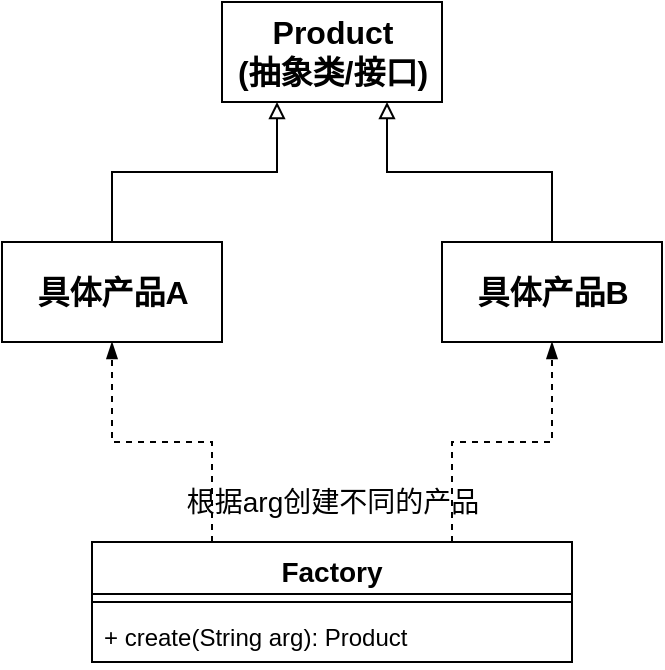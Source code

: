 <mxfile version="15.2.7" type="device"><diagram id="48ENo0ssQwk2CesrGSEH" name="第 1 页"><mxGraphModel dx="1422" dy="822" grid="1" gridSize="10" guides="1" tooltips="1" connect="1" arrows="1" fold="1" page="1" pageScale="1" pageWidth="827" pageHeight="1169" math="0" shadow="0"><root><mxCell id="0"/><mxCell id="1" parent="0"/><mxCell id="qlQ2UBRMCyMnZacV-8CX-1" value="&lt;b style=&quot;font-size: 16px&quot;&gt;Product&lt;br&gt;(抽象类/接口)&lt;/b&gt;" style="html=1;" vertex="1" parent="1"><mxGeometry x="330" y="70" width="110" height="50" as="geometry"/></mxCell><mxCell id="qlQ2UBRMCyMnZacV-8CX-4" style="edgeStyle=orthogonalEdgeStyle;rounded=0;orthogonalLoop=1;jettySize=auto;html=1;exitX=0.5;exitY=0;exitDx=0;exitDy=0;entryX=0.25;entryY=1;entryDx=0;entryDy=0;endArrow=block;endFill=0;" edge="1" parent="1" source="qlQ2UBRMCyMnZacV-8CX-2" target="qlQ2UBRMCyMnZacV-8CX-1"><mxGeometry relative="1" as="geometry"/></mxCell><mxCell id="qlQ2UBRMCyMnZacV-8CX-2" value="&lt;span style=&quot;font-size: 16px&quot;&gt;&lt;b&gt;具体产品A&lt;/b&gt;&lt;/span&gt;" style="html=1;" vertex="1" parent="1"><mxGeometry x="220" y="190" width="110" height="50" as="geometry"/></mxCell><mxCell id="qlQ2UBRMCyMnZacV-8CX-5" style="edgeStyle=orthogonalEdgeStyle;rounded=0;orthogonalLoop=1;jettySize=auto;html=1;exitX=0.5;exitY=0;exitDx=0;exitDy=0;entryX=0.75;entryY=1;entryDx=0;entryDy=0;endArrow=block;endFill=0;" edge="1" parent="1" source="qlQ2UBRMCyMnZacV-8CX-3" target="qlQ2UBRMCyMnZacV-8CX-1"><mxGeometry relative="1" as="geometry"/></mxCell><mxCell id="qlQ2UBRMCyMnZacV-8CX-3" value="&lt;span style=&quot;font-size: 16px&quot;&gt;&lt;b&gt;具体产品B&lt;/b&gt;&lt;/span&gt;" style="html=1;" vertex="1" parent="1"><mxGeometry x="440" y="190" width="110" height="50" as="geometry"/></mxCell><mxCell id="qlQ2UBRMCyMnZacV-8CX-10" style="edgeStyle=orthogonalEdgeStyle;rounded=0;orthogonalLoop=1;jettySize=auto;html=1;exitX=0.75;exitY=0;exitDx=0;exitDy=0;entryX=0.5;entryY=1;entryDx=0;entryDy=0;fontSize=14;endArrow=blockThin;endFill=1;dashed=1;" edge="1" parent="1" source="qlQ2UBRMCyMnZacV-8CX-6" target="qlQ2UBRMCyMnZacV-8CX-3"><mxGeometry relative="1" as="geometry"/></mxCell><mxCell id="qlQ2UBRMCyMnZacV-8CX-11" style="edgeStyle=orthogonalEdgeStyle;rounded=0;orthogonalLoop=1;jettySize=auto;html=1;exitX=0.25;exitY=0;exitDx=0;exitDy=0;dashed=1;fontSize=14;endArrow=blockThin;endFill=1;" edge="1" parent="1" source="qlQ2UBRMCyMnZacV-8CX-6" target="qlQ2UBRMCyMnZacV-8CX-2"><mxGeometry relative="1" as="geometry"/></mxCell><mxCell id="qlQ2UBRMCyMnZacV-8CX-6" value="Factory" style="swimlane;fontStyle=1;align=center;verticalAlign=top;childLayout=stackLayout;horizontal=1;startSize=26;horizontalStack=0;resizeParent=1;resizeParentMax=0;resizeLast=0;collapsible=1;marginBottom=0;fontSize=14;" vertex="1" parent="1"><mxGeometry x="265" y="340" width="240" height="60" as="geometry"/></mxCell><mxCell id="qlQ2UBRMCyMnZacV-8CX-8" value="" style="line;strokeWidth=1;fillColor=none;align=left;verticalAlign=middle;spacingTop=-1;spacingLeft=3;spacingRight=3;rotatable=0;labelPosition=right;points=[];portConstraint=eastwest;" vertex="1" parent="qlQ2UBRMCyMnZacV-8CX-6"><mxGeometry y="26" width="240" height="8" as="geometry"/></mxCell><mxCell id="qlQ2UBRMCyMnZacV-8CX-9" value="+ create(String arg): Product" style="text;strokeColor=none;fillColor=none;align=left;verticalAlign=top;spacingLeft=4;spacingRight=4;overflow=hidden;rotatable=0;points=[[0,0.5],[1,0.5]];portConstraint=eastwest;" vertex="1" parent="qlQ2UBRMCyMnZacV-8CX-6"><mxGeometry y="34" width="240" height="26" as="geometry"/></mxCell><mxCell id="qlQ2UBRMCyMnZacV-8CX-12" value="根据arg创建不同的产品" style="text;html=1;strokeColor=none;fillColor=none;align=center;verticalAlign=middle;whiteSpace=wrap;rounded=0;fontSize=14;" vertex="1" parent="1"><mxGeometry x="307.5" y="310" width="155" height="20" as="geometry"/></mxCell></root></mxGraphModel></diagram></mxfile>